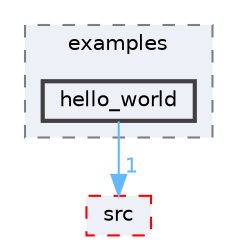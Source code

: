 digraph "Arduino/GetStartedWithMachineLearningOnArduino/tflite-micro-arduino-examples-main/examples/hello_world"
{
 // LATEX_PDF_SIZE
  bgcolor="transparent";
  edge [fontname=Helvetica,fontsize=10,labelfontname=Helvetica,labelfontsize=10];
  node [fontname=Helvetica,fontsize=10,shape=box,height=0.2,width=0.4];
  compound=true
  subgraph clusterdir_3ab3179c809fcab3620d73df045ad492 {
    graph [ bgcolor="#edf0f7", pencolor="grey50", label="examples", fontname=Helvetica,fontsize=10 style="filled,dashed", URL="dir_3ab3179c809fcab3620d73df045ad492.html",tooltip=""]
  dir_1c7cbcc56993a22b6eebbe4fb4430602 [label="hello_world", fillcolor="#edf0f7", color="grey25", style="filled,bold", URL="dir_1c7cbcc56993a22b6eebbe4fb4430602.html",tooltip=""];
  }
  dir_e866ddbbaec9cd84ea4c87a9de153242 [label="src", fillcolor="#edf0f7", color="red", style="filled,dashed", URL="dir_e866ddbbaec9cd84ea4c87a9de153242.html",tooltip=""];
  dir_1c7cbcc56993a22b6eebbe4fb4430602->dir_e866ddbbaec9cd84ea4c87a9de153242 [headlabel="1", labeldistance=1.5 headhref="dir_000124_000298.html" href="dir_000124_000298.html" color="steelblue1" fontcolor="steelblue1"];
}
